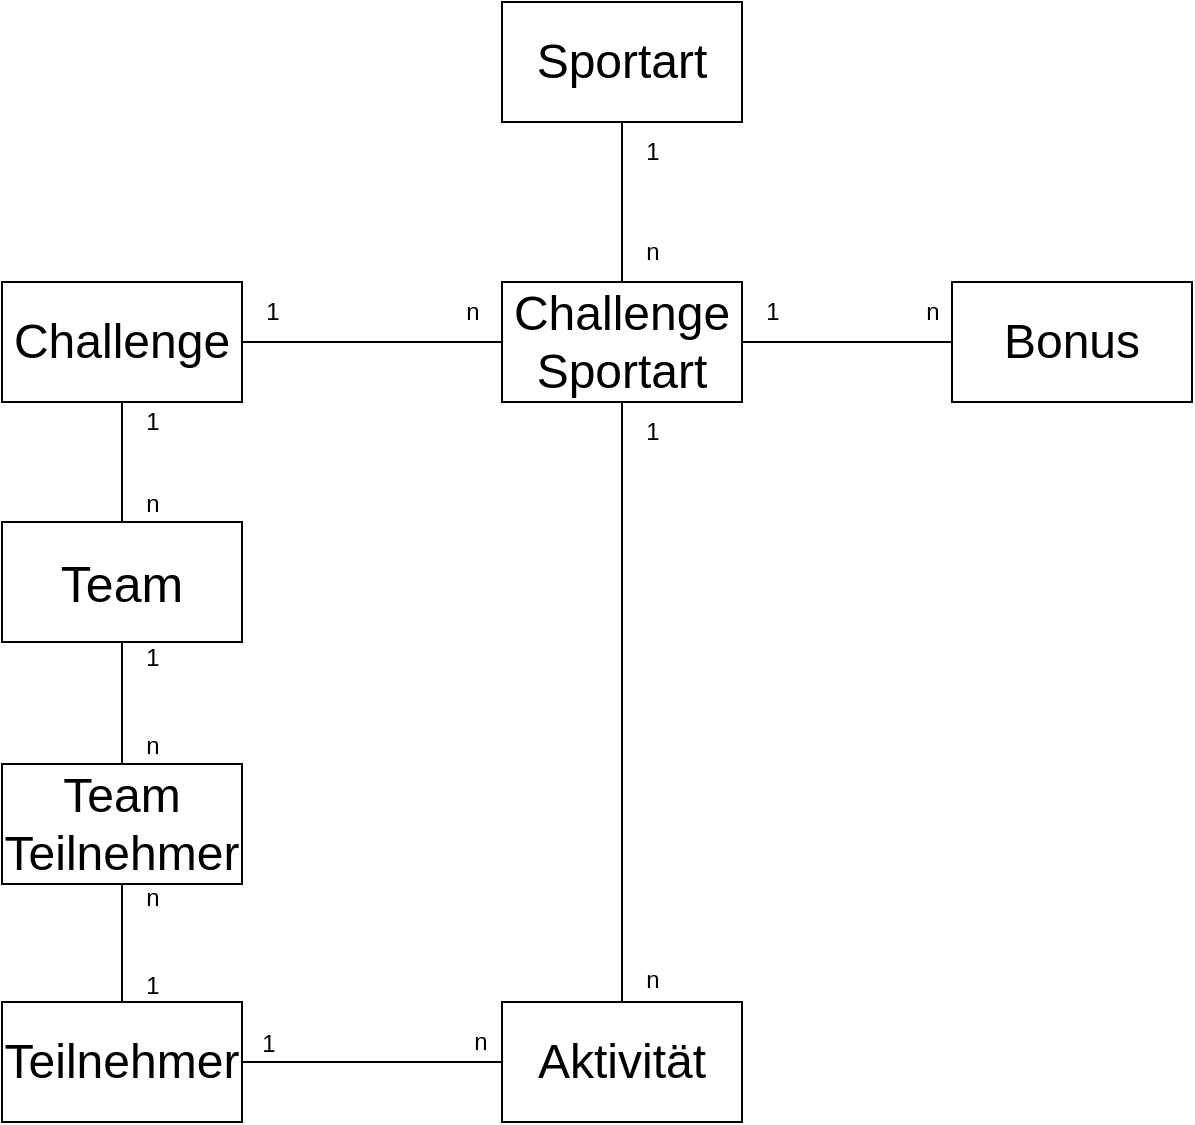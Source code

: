 <mxfile version="21.1.7" type="device">
  <diagram name="Seite-1" id="pOqvI1cBqr-qqXXVeGFv">
    <mxGraphModel dx="988" dy="530" grid="1" gridSize="10" guides="1" tooltips="1" connect="1" arrows="1" fold="1" page="1" pageScale="1" pageWidth="827" pageHeight="1169" math="0" shadow="0">
      <root>
        <mxCell id="0" />
        <mxCell id="1" parent="0" />
        <mxCell id="zaIucY2yGyk8i7d1ZHmE-216" value="&lt;font style=&quot;font-size: 24px;&quot;&gt;Sportart&lt;/font&gt;" style="whiteSpace=wrap;html=1;" parent="1" vertex="1">
          <mxGeometry x="350" y="70" width="120" height="60" as="geometry" />
        </mxCell>
        <mxCell id="zaIucY2yGyk8i7d1ZHmE-217" value="n" style="text;html=1;align=center;verticalAlign=middle;resizable=0;points=[];autosize=1;strokeColor=none;fillColor=none;" parent="1" vertex="1">
          <mxGeometry x="324" y="575" width="30" height="30" as="geometry" />
        </mxCell>
        <mxCell id="zaIucY2yGyk8i7d1ZHmE-218" value="n" style="text;html=1;align=center;verticalAlign=middle;resizable=0;points=[];autosize=1;strokeColor=none;fillColor=none;" parent="1" vertex="1">
          <mxGeometry x="160" y="306" width="30" height="30" as="geometry" />
        </mxCell>
        <mxCell id="zaIucY2yGyk8i7d1ZHmE-219" value="n" style="text;html=1;align=center;verticalAlign=middle;resizable=0;points=[];autosize=1;strokeColor=none;fillColor=none;" parent="1" vertex="1">
          <mxGeometry x="320" y="210" width="30" height="30" as="geometry" />
        </mxCell>
        <mxCell id="zaIucY2yGyk8i7d1ZHmE-220" value="n" style="text;html=1;align=center;verticalAlign=middle;resizable=0;points=[];autosize=1;strokeColor=none;fillColor=none;" parent="1" vertex="1">
          <mxGeometry x="410" y="180" width="30" height="30" as="geometry" />
        </mxCell>
        <mxCell id="zaIucY2yGyk8i7d1ZHmE-221" value="n" style="text;html=1;align=center;verticalAlign=middle;resizable=0;points=[];autosize=1;strokeColor=none;fillColor=none;" parent="1" vertex="1">
          <mxGeometry x="550" y="210" width="30" height="30" as="geometry" />
        </mxCell>
        <mxCell id="zaIucY2yGyk8i7d1ZHmE-222" value="n" style="text;html=1;align=center;verticalAlign=middle;resizable=0;points=[];autosize=1;strokeColor=none;fillColor=none;" parent="1" vertex="1">
          <mxGeometry x="160" y="503" width="30" height="30" as="geometry" />
        </mxCell>
        <mxCell id="zaIucY2yGyk8i7d1ZHmE-223" value="1" style="text;html=1;align=center;verticalAlign=middle;resizable=0;points=[];autosize=1;strokeColor=none;fillColor=none;" parent="1" vertex="1">
          <mxGeometry x="218" y="576" width="30" height="30" as="geometry" />
        </mxCell>
        <mxCell id="zaIucY2yGyk8i7d1ZHmE-224" value="1" style="text;html=1;align=center;verticalAlign=middle;resizable=0;points=[];autosize=1;strokeColor=none;fillColor=none;" parent="1" vertex="1">
          <mxGeometry x="410" y="130" width="30" height="30" as="geometry" />
        </mxCell>
        <mxCell id="zaIucY2yGyk8i7d1ZHmE-225" value="1" style="text;html=1;align=center;verticalAlign=middle;resizable=0;points=[];autosize=1;strokeColor=none;fillColor=none;" parent="1" vertex="1">
          <mxGeometry x="470" y="210" width="30" height="30" as="geometry" />
        </mxCell>
        <mxCell id="zaIucY2yGyk8i7d1ZHmE-226" value="1" style="text;html=1;align=center;verticalAlign=middle;resizable=0;points=[];autosize=1;strokeColor=none;fillColor=none;" parent="1" vertex="1">
          <mxGeometry x="410" y="270" width="30" height="30" as="geometry" />
        </mxCell>
        <mxCell id="zaIucY2yGyk8i7d1ZHmE-227" value="1" style="text;html=1;align=center;verticalAlign=middle;resizable=0;points=[];autosize=1;strokeColor=none;fillColor=none;" parent="1" vertex="1">
          <mxGeometry x="220" y="210" width="30" height="30" as="geometry" />
        </mxCell>
        <mxCell id="zaIucY2yGyk8i7d1ZHmE-228" value="1" style="text;html=1;align=center;verticalAlign=middle;resizable=0;points=[];autosize=1;strokeColor=none;fillColor=none;" parent="1" vertex="1">
          <mxGeometry x="160" y="265" width="30" height="30" as="geometry" />
        </mxCell>
        <mxCell id="zaIucY2yGyk8i7d1ZHmE-229" value="1" style="text;html=1;align=center;verticalAlign=middle;resizable=0;points=[];autosize=1;strokeColor=none;fillColor=none;" parent="1" vertex="1">
          <mxGeometry x="160" y="547" width="30" height="30" as="geometry" />
        </mxCell>
        <mxCell id="zaIucY2yGyk8i7d1ZHmE-230" value="1" style="text;html=1;align=center;verticalAlign=middle;resizable=0;points=[];autosize=1;strokeColor=none;fillColor=none;" parent="1" vertex="1">
          <mxGeometry x="160" y="383" width="30" height="30" as="geometry" />
        </mxCell>
        <mxCell id="zaIucY2yGyk8i7d1ZHmE-232" value="&lt;font style=&quot;font-size: 24px;&quot;&gt;Challenge Sportart&lt;/font&gt;" style="whiteSpace=wrap;html=1;" parent="1" vertex="1">
          <mxGeometry x="350" y="210" width="120" height="60" as="geometry" />
        </mxCell>
        <mxCell id="eCoslSz5Ok3hIy_NYkCv-2" style="edgeStyle=orthogonalEdgeStyle;rounded=0;orthogonalLoop=1;jettySize=auto;html=1;entryX=0.5;entryY=0;entryDx=0;entryDy=0;endArrow=none;endFill=0;" edge="1" parent="1" source="zaIucY2yGyk8i7d1ZHmE-233" target="eCoslSz5Ok3hIy_NYkCv-1">
          <mxGeometry relative="1" as="geometry" />
        </mxCell>
        <mxCell id="zaIucY2yGyk8i7d1ZHmE-233" value="Team" style="whiteSpace=wrap;html=1;fontSize=25;" parent="1" vertex="1">
          <mxGeometry x="100" y="330" width="120" height="60" as="geometry" />
        </mxCell>
        <mxCell id="zaIucY2yGyk8i7d1ZHmE-234" value="Bonus" style="whiteSpace=wrap;html=1;fontSize=24;" parent="1" vertex="1">
          <mxGeometry x="575" y="210" width="120" height="60" as="geometry" />
        </mxCell>
        <mxCell id="zaIucY2yGyk8i7d1ZHmE-235" value="&lt;font style=&quot;font-size: 24px;&quot;&gt;Challenge&lt;/font&gt;" style="whiteSpace=wrap;html=1;" parent="1" vertex="1">
          <mxGeometry x="100" y="210" width="120" height="60" as="geometry" />
        </mxCell>
        <mxCell id="zaIucY2yGyk8i7d1ZHmE-236" value="&lt;font style=&quot;font-size: 24px;&quot;&gt;Aktivität&lt;/font&gt;" style="whiteSpace=wrap;html=1;" parent="1" vertex="1">
          <mxGeometry x="350" y="570" width="120" height="60" as="geometry" />
        </mxCell>
        <mxCell id="eCoslSz5Ok3hIy_NYkCv-3" style="edgeStyle=orthogonalEdgeStyle;rounded=0;orthogonalLoop=1;jettySize=auto;html=1;entryX=0.5;entryY=1;entryDx=0;entryDy=0;endArrow=none;endFill=0;" edge="1" parent="1" source="zaIucY2yGyk8i7d1ZHmE-237" target="eCoslSz5Ok3hIy_NYkCv-1">
          <mxGeometry relative="1" as="geometry" />
        </mxCell>
        <mxCell id="eCoslSz5Ok3hIy_NYkCv-5" style="edgeStyle=orthogonalEdgeStyle;rounded=0;orthogonalLoop=1;jettySize=auto;html=1;entryX=0;entryY=0.5;entryDx=0;entryDy=0;endArrow=none;endFill=0;" edge="1" parent="1" source="zaIucY2yGyk8i7d1ZHmE-237" target="zaIucY2yGyk8i7d1ZHmE-236">
          <mxGeometry relative="1" as="geometry" />
        </mxCell>
        <mxCell id="zaIucY2yGyk8i7d1ZHmE-237" value="&lt;font style=&quot;font-size: 24px;&quot;&gt;Teilnehmer&lt;/font&gt;" style="whiteSpace=wrap;html=1;" parent="1" vertex="1">
          <mxGeometry x="100" y="570" width="120" height="60" as="geometry" />
        </mxCell>
        <mxCell id="zaIucY2yGyk8i7d1ZHmE-239" value="" style="endArrow=none;html=1;rounded=0;exitX=0.5;exitY=0;exitDx=0;exitDy=0;" parent="1" source="zaIucY2yGyk8i7d1ZHmE-236" edge="1">
          <mxGeometry width="50" height="50" relative="1" as="geometry">
            <mxPoint x="360" y="320" as="sourcePoint" />
            <mxPoint x="410" y="270" as="targetPoint" />
          </mxGeometry>
        </mxCell>
        <mxCell id="zaIucY2yGyk8i7d1ZHmE-242" value="" style="endArrow=none;html=1;rounded=0;exitX=0.5;exitY=0;exitDx=0;exitDy=0;" parent="1" source="zaIucY2yGyk8i7d1ZHmE-233" edge="1">
          <mxGeometry width="50" height="50" relative="1" as="geometry">
            <mxPoint x="110" y="320" as="sourcePoint" />
            <mxPoint x="160" y="270" as="targetPoint" />
          </mxGeometry>
        </mxCell>
        <mxCell id="zaIucY2yGyk8i7d1ZHmE-243" value="" style="endArrow=none;html=1;rounded=0;entryX=0;entryY=0.5;entryDx=0;entryDy=0;" parent="1" target="zaIucY2yGyk8i7d1ZHmE-234" edge="1">
          <mxGeometry width="50" height="50" relative="1" as="geometry">
            <mxPoint x="470" y="240" as="sourcePoint" />
            <mxPoint x="520" y="190" as="targetPoint" />
          </mxGeometry>
        </mxCell>
        <mxCell id="zaIucY2yGyk8i7d1ZHmE-244" value="" style="endArrow=none;html=1;rounded=0;entryX=0;entryY=0.5;entryDx=0;entryDy=0;" parent="1" target="zaIucY2yGyk8i7d1ZHmE-232" edge="1">
          <mxGeometry width="50" height="50" relative="1" as="geometry">
            <mxPoint x="220" y="240" as="sourcePoint" />
            <mxPoint x="270" y="190" as="targetPoint" />
          </mxGeometry>
        </mxCell>
        <mxCell id="zaIucY2yGyk8i7d1ZHmE-245" value="" style="endArrow=none;html=1;rounded=0;exitX=0.5;exitY=0;exitDx=0;exitDy=0;entryX=0.5;entryY=1;entryDx=0;entryDy=0;" parent="1" source="zaIucY2yGyk8i7d1ZHmE-232" target="zaIucY2yGyk8i7d1ZHmE-216" edge="1">
          <mxGeometry width="50" height="50" relative="1" as="geometry">
            <mxPoint x="364" y="180" as="sourcePoint" />
            <mxPoint x="414" y="130" as="targetPoint" />
            <Array as="points">
              <mxPoint x="410" y="180" />
            </Array>
          </mxGeometry>
        </mxCell>
        <mxCell id="eCoslSz5Ok3hIy_NYkCv-1" value="Team Teilnehmer" style="whiteSpace=wrap;html=1;fontSize=24;" vertex="1" parent="1">
          <mxGeometry x="100" y="451" width="120" height="60" as="geometry" />
        </mxCell>
        <mxCell id="eCoslSz5Ok3hIy_NYkCv-4" value="n" style="text;html=1;align=center;verticalAlign=middle;resizable=0;points=[];autosize=1;strokeColor=none;fillColor=none;" vertex="1" parent="1">
          <mxGeometry x="160" y="427" width="30" height="30" as="geometry" />
        </mxCell>
        <mxCell id="eCoslSz5Ok3hIy_NYkCv-9" value="n" style="text;html=1;align=center;verticalAlign=middle;resizable=0;points=[];autosize=1;strokeColor=none;fillColor=none;" vertex="1" parent="1">
          <mxGeometry x="410" y="544" width="30" height="30" as="geometry" />
        </mxCell>
      </root>
    </mxGraphModel>
  </diagram>
</mxfile>
